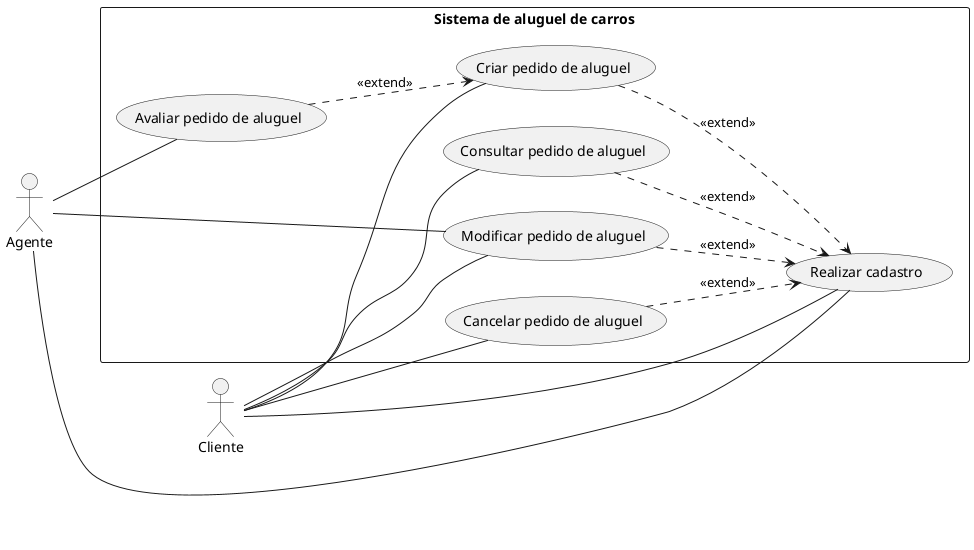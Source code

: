 @startuml Diagrama de Casos de Uso
left to right direction

actor "Cliente" as cliente
actor "Agente" as agente /' Empresas e Bancos '/

rectangle "Sistema de aluguel de carros" {
    usecase "Realizar cadastro" as uc_cadastro
    
    usecase "Criar pedido de aluguel" as uc_criar_pedido
    usecase "Modificar pedido de aluguel" as uc_modificar_pedido
    usecase "Consultar pedido de aluguel" as uc_consultar_pedido
    usecase "Cancelar pedido de aluguel" as uc_cancelar_pedido

    usecase "Avaliar pedido de aluguel" as uc_avaliar_pedido
}

cliente -- uc_cadastro
agente -- uc_cadastro

cliente -- uc_criar_pedido
cliente -- uc_modificar_pedido
cliente -- uc_consultar_pedido
cliente -- uc_cancelar_pedido

agente -- uc_modificar_pedido
agente -- uc_avaliar_pedido


uc_avaliar_pedido ..> uc_criar_pedido : "<<extend>>"

uc_modificar_pedido ..> uc_cadastro : "<<extend>>"
uc_consultar_pedido ..> uc_cadastro : "<<extend>>"
uc_cancelar_pedido ..> uc_cadastro : "<<extend>>"
uc_criar_pedido ..> uc_cadastro : "<<extend>>"
@enduml

